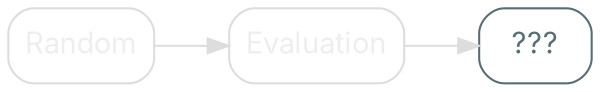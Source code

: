 digraph {
    bgcolor=transparent
    rankdir=LR

    // Default theme: enabled
    node[shape="rectangle" style="rounded,filled" color="#586E75" fillcolor="#ffffff" fontcolor="#586E75" fontname="Inter,Arial"]
    edge[color="#586E75" fontcolor="#000000" fontname="Inter,Arial" fontsize=11]

    Input[label="Random" color="#dddddd" fontcolor="#eeeeee"]
    Evaluation[color="#dddddd" fontcolor="#eeeeee"]
    Analysis[label="???"]

    Input -> Evaluation[color="#dddddd"]
    Evaluation -> Analysis[color="#dddddd"]
}
